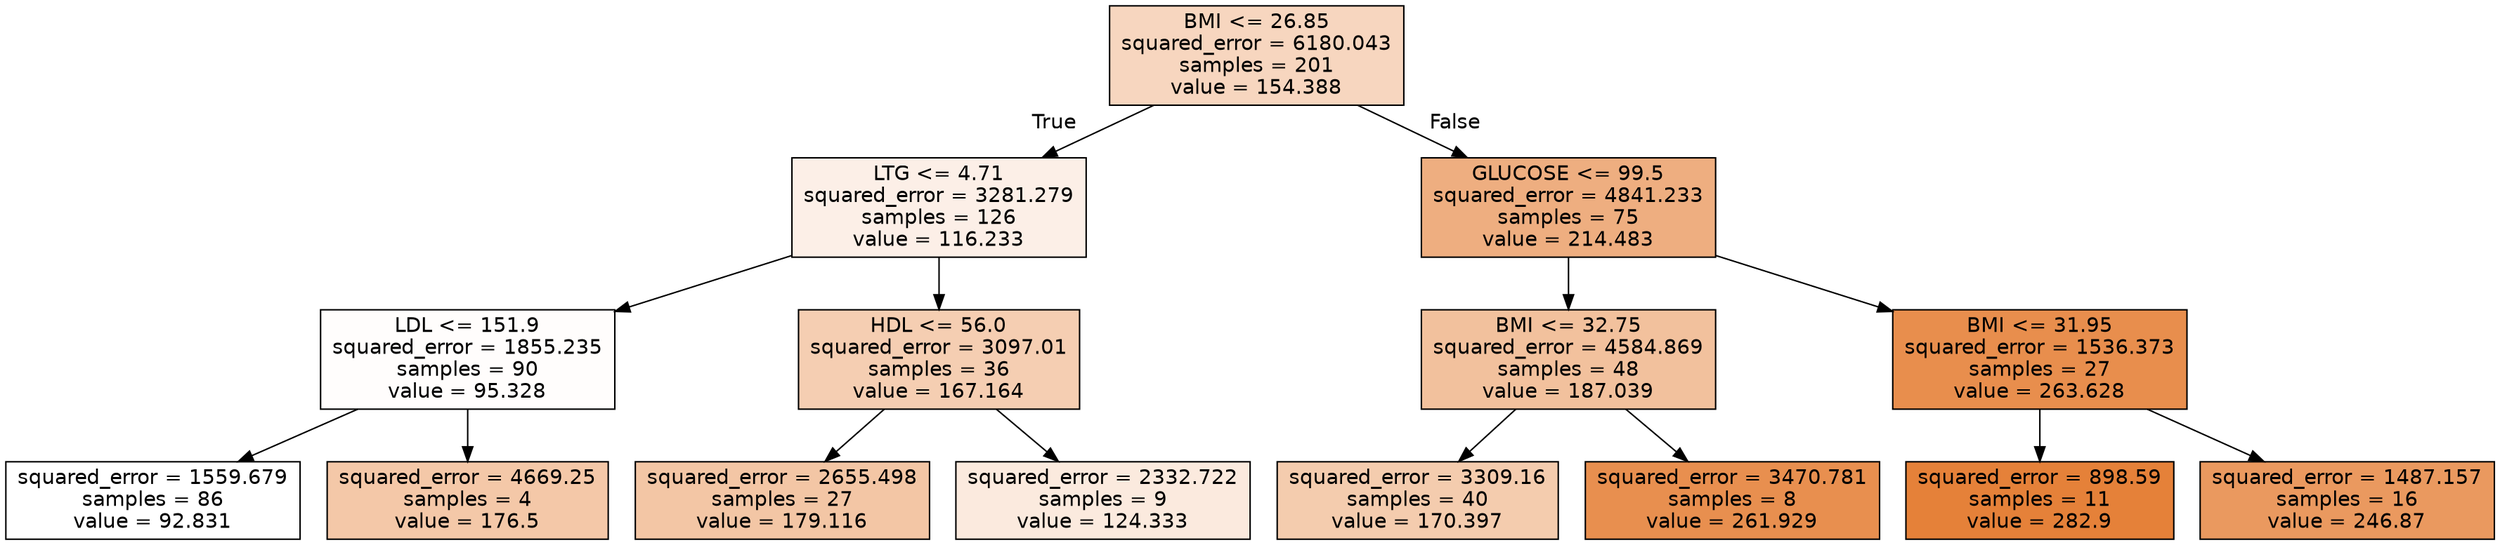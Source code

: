 digraph Tree {
node [shape=box, style="filled", color="black", fontname="helvetica"] ;
edge [fontname="helvetica"] ;
0 [label="BMI <= 26.85\nsquared_error = 6180.043\nsamples = 201\nvalue = 154.388", fillcolor="#f7d6bf"] ;
1 [label="LTG <= 4.71\nsquared_error = 3281.279\nsamples = 126\nvalue = 116.233", fillcolor="#fcefe7"] ;
0 -> 1 [labeldistance=2.5, labelangle=45, headlabel="True"] ;
2 [label="LDL <= 151.9\nsquared_error = 1855.235\nsamples = 90\nvalue = 95.328", fillcolor="#fffdfc"] ;
1 -> 2 ;
3 [label="squared_error = 1559.679\nsamples = 86\nvalue = 92.831", fillcolor="#ffffff"] ;
2 -> 3 ;
4 [label="squared_error = 4669.25\nsamples = 4\nvalue = 176.5", fillcolor="#f4c8a8"] ;
2 -> 4 ;
5 [label="HDL <= 56.0\nsquared_error = 3097.01\nsamples = 36\nvalue = 167.164", fillcolor="#f5ceb2"] ;
1 -> 5 ;
6 [label="squared_error = 2655.498\nsamples = 27\nvalue = 179.116", fillcolor="#f3c6a5"] ;
5 -> 6 ;
7 [label="squared_error = 2332.722\nsamples = 9\nvalue = 124.333", fillcolor="#fbeade"] ;
5 -> 7 ;
8 [label="GLUCOSE <= 99.5\nsquared_error = 4841.233\nsamples = 75\nvalue = 214.483", fillcolor="#eeae80"] ;
0 -> 8 [labeldistance=2.5, labelangle=-45, headlabel="False"] ;
9 [label="BMI <= 32.75\nsquared_error = 4584.869\nsamples = 48\nvalue = 187.039", fillcolor="#f2c19d"] ;
8 -> 9 ;
10 [label="squared_error = 3309.16\nsamples = 40\nvalue = 170.397", fillcolor="#f4ccae"] ;
9 -> 10 ;
11 [label="squared_error = 3470.781\nsamples = 8\nvalue = 261.929", fillcolor="#e88f4f"] ;
9 -> 11 ;
12 [label="BMI <= 31.95\nsquared_error = 1536.373\nsamples = 27\nvalue = 263.628", fillcolor="#e88e4d"] ;
8 -> 12 ;
13 [label="squared_error = 898.59\nsamples = 11\nvalue = 282.9", fillcolor="#e58139"] ;
12 -> 13 ;
14 [label="squared_error = 1487.157\nsamples = 16\nvalue = 246.87", fillcolor="#ea995f"] ;
12 -> 14 ;
}